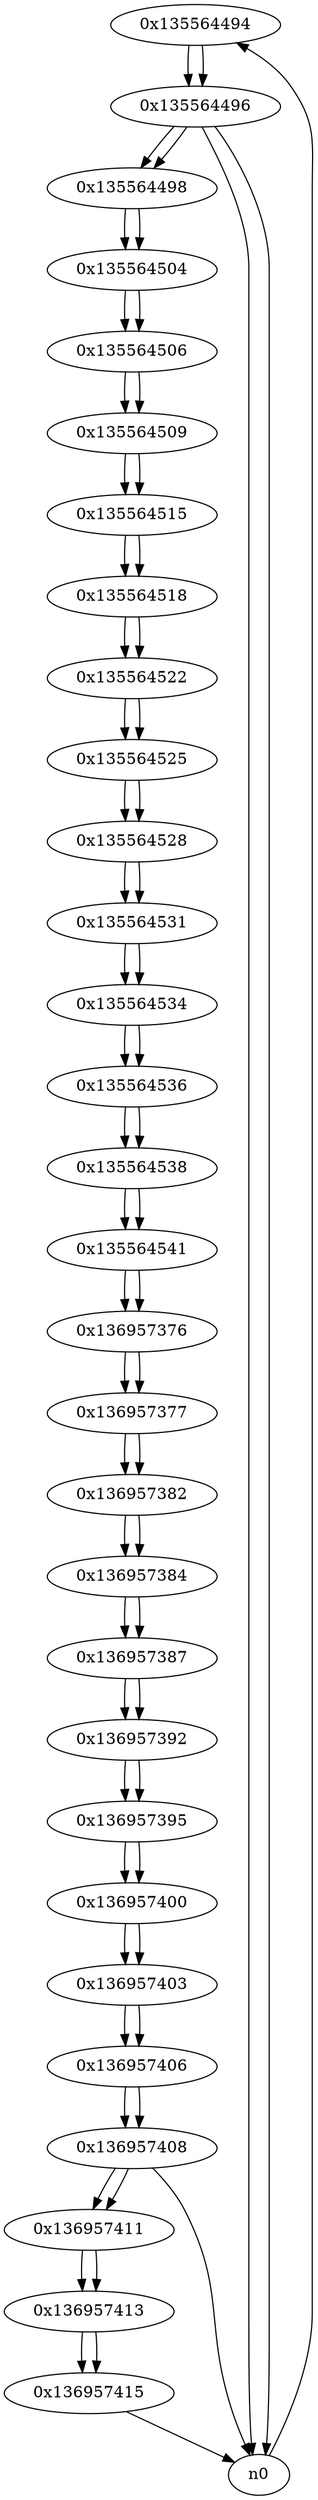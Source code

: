 digraph G{
/* nodes */
  n1 [label="0x135564494"]
  n2 [label="0x135564496"]
  n3 [label="0x135564498"]
  n4 [label="0x135564504"]
  n5 [label="0x135564506"]
  n6 [label="0x135564509"]
  n7 [label="0x135564515"]
  n8 [label="0x135564518"]
  n9 [label="0x135564522"]
  n10 [label="0x135564525"]
  n11 [label="0x135564528"]
  n12 [label="0x135564531"]
  n13 [label="0x135564534"]
  n14 [label="0x135564536"]
  n15 [label="0x135564538"]
  n16 [label="0x135564541"]
  n17 [label="0x136957376"]
  n18 [label="0x136957377"]
  n19 [label="0x136957382"]
  n20 [label="0x136957384"]
  n21 [label="0x136957387"]
  n22 [label="0x136957392"]
  n23 [label="0x136957395"]
  n24 [label="0x136957400"]
  n25 [label="0x136957403"]
  n26 [label="0x136957406"]
  n27 [label="0x136957408"]
  n28 [label="0x136957411"]
  n29 [label="0x136957413"]
  n30 [label="0x136957415"]
/* edges */
n1 -> n2;
n0 -> n1;
n2 -> n0;
n2 -> n3;
n2 -> n0;
n1 -> n2;
n3 -> n4;
n2 -> n3;
n4 -> n5;
n3 -> n4;
n5 -> n6;
n4 -> n5;
n6 -> n7;
n5 -> n6;
n7 -> n8;
n6 -> n7;
n8 -> n9;
n7 -> n8;
n9 -> n10;
n8 -> n9;
n10 -> n11;
n9 -> n10;
n11 -> n12;
n10 -> n11;
n12 -> n13;
n11 -> n12;
n13 -> n14;
n12 -> n13;
n14 -> n15;
n13 -> n14;
n15 -> n16;
n14 -> n15;
n16 -> n17;
n15 -> n16;
n17 -> n18;
n16 -> n17;
n18 -> n19;
n17 -> n18;
n19 -> n20;
n18 -> n19;
n20 -> n21;
n19 -> n20;
n21 -> n22;
n20 -> n21;
n22 -> n23;
n21 -> n22;
n23 -> n24;
n22 -> n23;
n24 -> n25;
n23 -> n24;
n25 -> n26;
n24 -> n25;
n26 -> n27;
n25 -> n26;
n27 -> n28;
n27 -> n0;
n26 -> n27;
n28 -> n29;
n27 -> n28;
n29 -> n30;
n28 -> n29;
n30 -> n0;
n29 -> n30;
}
